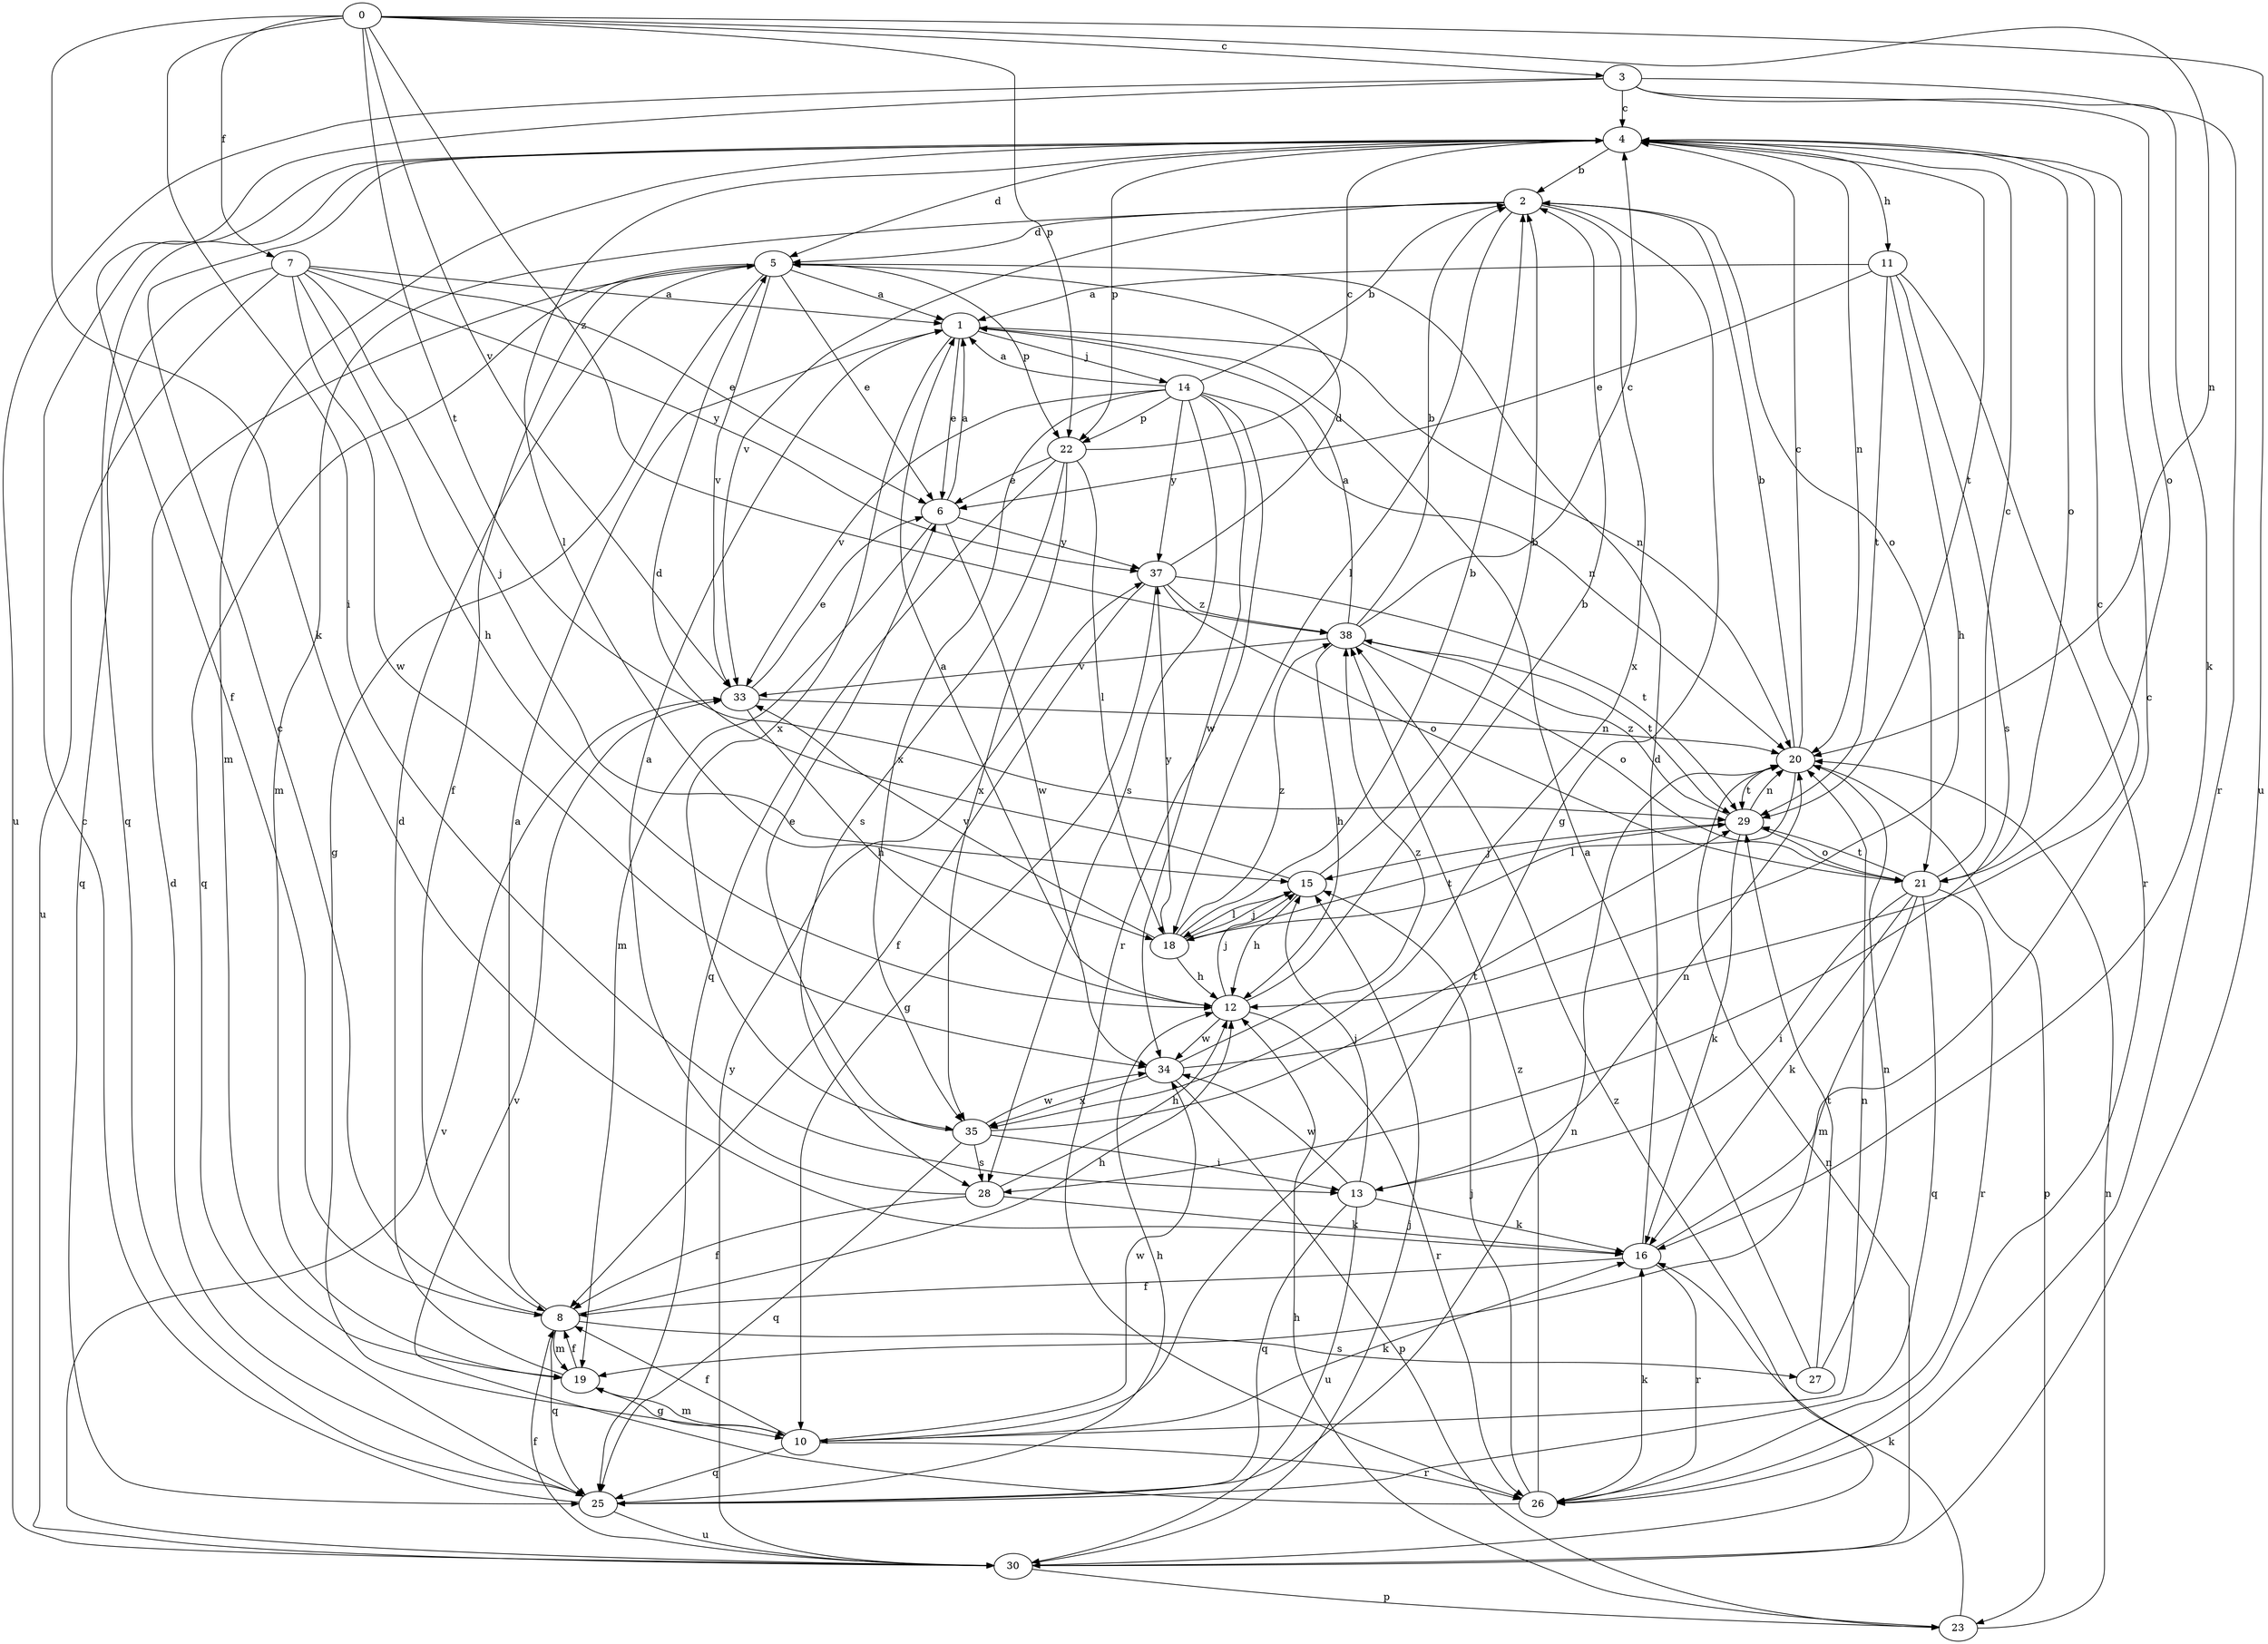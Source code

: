 strict digraph  {
0;
1;
2;
3;
4;
5;
6;
7;
8;
10;
11;
12;
13;
14;
15;
16;
18;
19;
20;
21;
22;
23;
25;
26;
27;
28;
29;
30;
33;
34;
35;
37;
38;
0 -> 3  [label=c];
0 -> 7  [label=f];
0 -> 13  [label=i];
0 -> 16  [label=k];
0 -> 20  [label=n];
0 -> 22  [label=p];
0 -> 29  [label=t];
0 -> 30  [label=u];
0 -> 33  [label=v];
0 -> 38  [label=z];
1 -> 6  [label=e];
1 -> 14  [label=j];
1 -> 20  [label=n];
1 -> 35  [label=x];
2 -> 5  [label=d];
2 -> 10  [label=g];
2 -> 18  [label=l];
2 -> 19  [label=m];
2 -> 21  [label=o];
2 -> 33  [label=v];
2 -> 35  [label=x];
3 -> 4  [label=c];
3 -> 8  [label=f];
3 -> 16  [label=k];
3 -> 21  [label=o];
3 -> 26  [label=r];
3 -> 30  [label=u];
4 -> 2  [label=b];
4 -> 5  [label=d];
4 -> 11  [label=h];
4 -> 18  [label=l];
4 -> 19  [label=m];
4 -> 20  [label=n];
4 -> 21  [label=o];
4 -> 22  [label=p];
4 -> 25  [label=q];
4 -> 29  [label=t];
5 -> 1  [label=a];
5 -> 6  [label=e];
5 -> 8  [label=f];
5 -> 10  [label=g];
5 -> 22  [label=p];
5 -> 25  [label=q];
5 -> 33  [label=v];
6 -> 1  [label=a];
6 -> 19  [label=m];
6 -> 34  [label=w];
6 -> 37  [label=y];
7 -> 1  [label=a];
7 -> 6  [label=e];
7 -> 12  [label=h];
7 -> 15  [label=j];
7 -> 25  [label=q];
7 -> 30  [label=u];
7 -> 34  [label=w];
7 -> 37  [label=y];
8 -> 1  [label=a];
8 -> 4  [label=c];
8 -> 12  [label=h];
8 -> 19  [label=m];
8 -> 25  [label=q];
8 -> 27  [label=s];
10 -> 8  [label=f];
10 -> 16  [label=k];
10 -> 19  [label=m];
10 -> 20  [label=n];
10 -> 25  [label=q];
10 -> 26  [label=r];
10 -> 34  [label=w];
11 -> 1  [label=a];
11 -> 6  [label=e];
11 -> 12  [label=h];
11 -> 26  [label=r];
11 -> 28  [label=s];
11 -> 29  [label=t];
12 -> 1  [label=a];
12 -> 2  [label=b];
12 -> 15  [label=j];
12 -> 26  [label=r];
12 -> 34  [label=w];
13 -> 15  [label=j];
13 -> 16  [label=k];
13 -> 20  [label=n];
13 -> 25  [label=q];
13 -> 30  [label=u];
13 -> 34  [label=w];
14 -> 1  [label=a];
14 -> 2  [label=b];
14 -> 20  [label=n];
14 -> 22  [label=p];
14 -> 26  [label=r];
14 -> 28  [label=s];
14 -> 33  [label=v];
14 -> 34  [label=w];
14 -> 35  [label=x];
14 -> 37  [label=y];
15 -> 2  [label=b];
15 -> 5  [label=d];
15 -> 12  [label=h];
15 -> 18  [label=l];
16 -> 4  [label=c];
16 -> 5  [label=d];
16 -> 8  [label=f];
16 -> 26  [label=r];
18 -> 2  [label=b];
18 -> 12  [label=h];
18 -> 15  [label=j];
18 -> 29  [label=t];
18 -> 33  [label=v];
18 -> 37  [label=y];
18 -> 38  [label=z];
19 -> 5  [label=d];
19 -> 8  [label=f];
19 -> 10  [label=g];
20 -> 2  [label=b];
20 -> 4  [label=c];
20 -> 18  [label=l];
20 -> 23  [label=p];
20 -> 29  [label=t];
21 -> 4  [label=c];
21 -> 13  [label=i];
21 -> 16  [label=k];
21 -> 19  [label=m];
21 -> 25  [label=q];
21 -> 26  [label=r];
21 -> 29  [label=t];
22 -> 4  [label=c];
22 -> 6  [label=e];
22 -> 18  [label=l];
22 -> 25  [label=q];
22 -> 28  [label=s];
22 -> 35  [label=x];
23 -> 12  [label=h];
23 -> 16  [label=k];
23 -> 20  [label=n];
25 -> 4  [label=c];
25 -> 5  [label=d];
25 -> 12  [label=h];
25 -> 20  [label=n];
25 -> 30  [label=u];
26 -> 15  [label=j];
26 -> 16  [label=k];
26 -> 33  [label=v];
26 -> 38  [label=z];
27 -> 1  [label=a];
27 -> 20  [label=n];
27 -> 29  [label=t];
28 -> 1  [label=a];
28 -> 8  [label=f];
28 -> 12  [label=h];
28 -> 16  [label=k];
29 -> 15  [label=j];
29 -> 16  [label=k];
29 -> 20  [label=n];
29 -> 21  [label=o];
29 -> 38  [label=z];
30 -> 8  [label=f];
30 -> 15  [label=j];
30 -> 20  [label=n];
30 -> 23  [label=p];
30 -> 33  [label=v];
30 -> 37  [label=y];
30 -> 38  [label=z];
33 -> 6  [label=e];
33 -> 12  [label=h];
33 -> 20  [label=n];
34 -> 4  [label=c];
34 -> 23  [label=p];
34 -> 35  [label=x];
34 -> 38  [label=z];
35 -> 6  [label=e];
35 -> 13  [label=i];
35 -> 25  [label=q];
35 -> 28  [label=s];
35 -> 29  [label=t];
35 -> 34  [label=w];
37 -> 5  [label=d];
37 -> 8  [label=f];
37 -> 10  [label=g];
37 -> 21  [label=o];
37 -> 29  [label=t];
37 -> 38  [label=z];
38 -> 1  [label=a];
38 -> 2  [label=b];
38 -> 4  [label=c];
38 -> 12  [label=h];
38 -> 21  [label=o];
38 -> 29  [label=t];
38 -> 33  [label=v];
}
